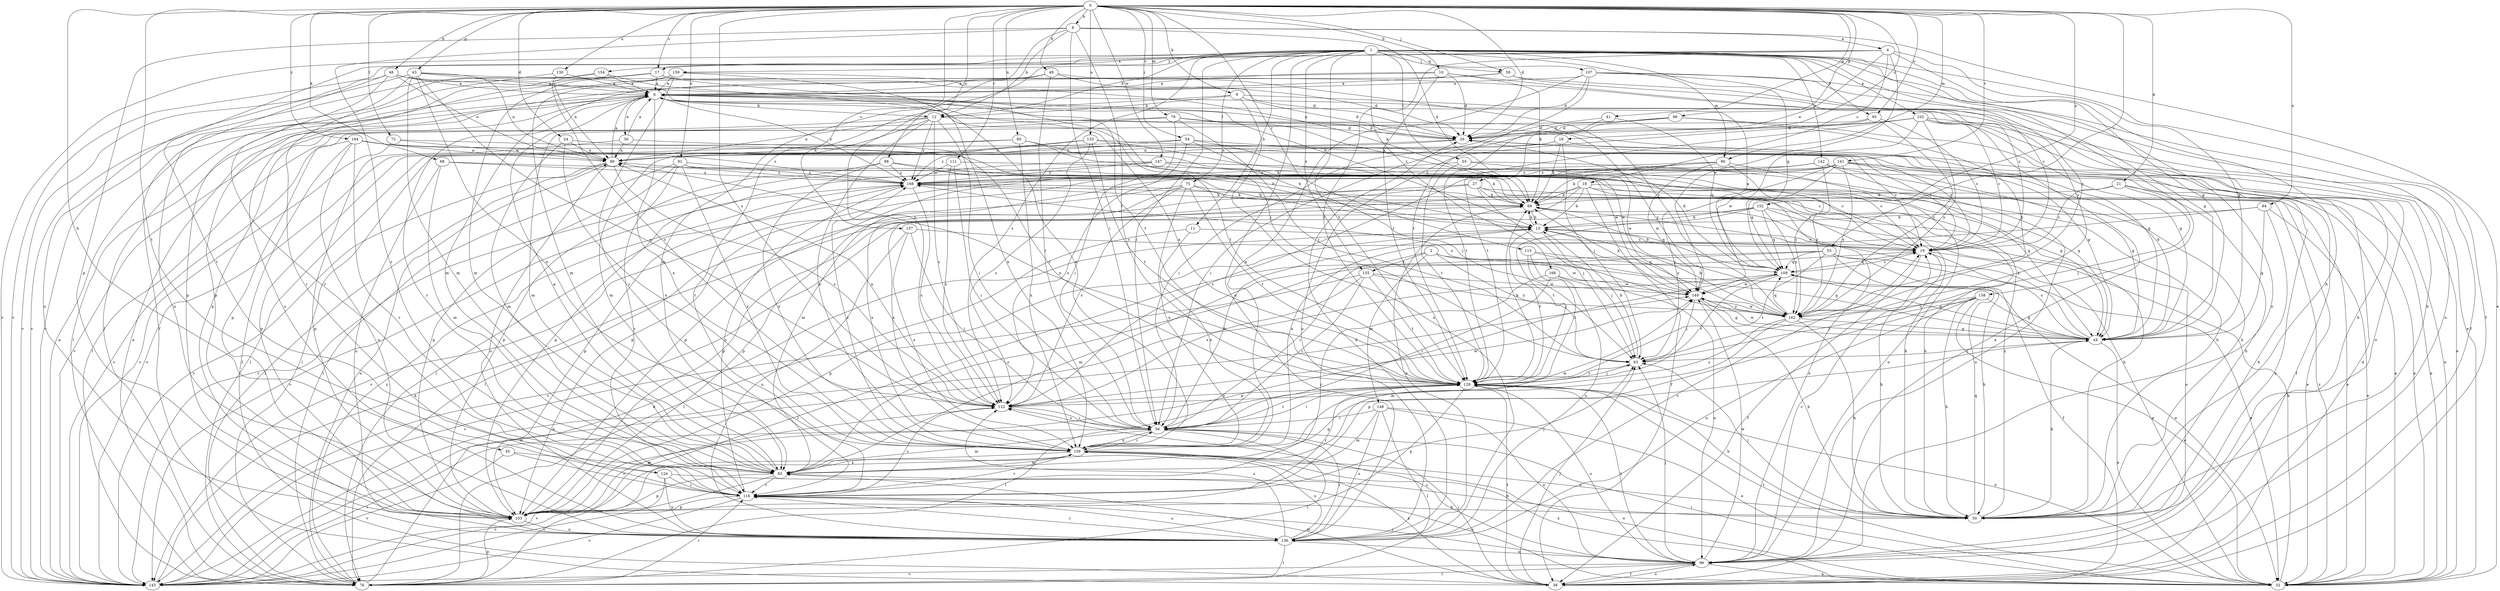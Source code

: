 strict digraph  {
0;
1;
2;
4;
6;
8;
9;
10;
11;
12;
13;
16;
17;
18;
19;
21;
24;
26;
27;
30;
32;
38;
41;
43;
44;
45;
48;
49;
50;
53;
54;
55;
56;
59;
63;
68;
69;
72;
75;
76;
79;
80;
83;
85;
88;
89;
91;
94;
95;
96;
98;
102;
103;
107;
109;
111;
115;
116;
122;
124;
129;
130;
133;
136;
137;
141;
142;
143;
147;
148;
149;
152;
154;
155;
156;
158;
159;
162;
164;
166;
168;
0 -> 8  [label=b];
0 -> 9  [label=b];
0 -> 10  [label=b];
0 -> 16  [label=c];
0 -> 17  [label=c];
0 -> 21  [label=d];
0 -> 24  [label=d];
0 -> 26  [label=d];
0 -> 41  [label=g];
0 -> 43  [label=g];
0 -> 45  [label=h];
0 -> 48  [label=h];
0 -> 49  [label=h];
0 -> 53  [label=i];
0 -> 54  [label=i];
0 -> 59  [label=j];
0 -> 68  [label=k];
0 -> 72  [label=l];
0 -> 79  [label=m];
0 -> 80  [label=m];
0 -> 85  [label=n];
0 -> 88  [label=n];
0 -> 91  [label=o];
0 -> 94  [label=o];
0 -> 95  [label=o];
0 -> 98  [label=p];
0 -> 111  [label=r];
0 -> 115  [label=r];
0 -> 122  [label=s];
0 -> 124  [label=t];
0 -> 130  [label=u];
0 -> 133  [label=u];
0 -> 137  [label=v];
0 -> 141  [label=v];
0 -> 147  [label=w];
0 -> 152  [label=x];
0 -> 164  [label=z];
1 -> 11  [label=b];
1 -> 12  [label=b];
1 -> 38  [label=f];
1 -> 44  [label=g];
1 -> 55  [label=i];
1 -> 56  [label=i];
1 -> 59  [label=j];
1 -> 75  [label=l];
1 -> 80  [label=m];
1 -> 83  [label=m];
1 -> 95  [label=o];
1 -> 96  [label=o];
1 -> 102  [label=p];
1 -> 107  [label=q];
1 -> 109  [label=q];
1 -> 122  [label=s];
1 -> 124  [label=t];
1 -> 129  [label=t];
1 -> 136  [label=u];
1 -> 142  [label=v];
1 -> 143  [label=v];
1 -> 154  [label=x];
1 -> 155  [label=x];
1 -> 158  [label=y];
1 -> 159  [label=y];
1 -> 162  [label=y];
1 -> 166  [label=z];
2 -> 44  [label=g];
2 -> 56  [label=i];
2 -> 63  [label=j];
2 -> 148  [label=w];
2 -> 149  [label=w];
2 -> 155  [label=x];
4 -> 17  [label=c];
4 -> 18  [label=c];
4 -> 27  [label=e];
4 -> 44  [label=g];
4 -> 50  [label=h];
4 -> 129  [label=t];
4 -> 143  [label=v];
4 -> 149  [label=w];
6 -> 12  [label=b];
6 -> 30  [label=e];
6 -> 69  [label=k];
6 -> 76  [label=l];
6 -> 103  [label=p];
6 -> 116  [label=r];
6 -> 129  [label=t];
6 -> 156  [label=x];
6 -> 168  [label=z];
8 -> 4  [label=a];
8 -> 12  [label=b];
8 -> 32  [label=e];
8 -> 56  [label=i];
8 -> 69  [label=k];
8 -> 103  [label=p];
8 -> 116  [label=r];
8 -> 122  [label=s];
8 -> 129  [label=t];
9 -> 12  [label=b];
9 -> 26  [label=d];
9 -> 50  [label=h];
9 -> 116  [label=r];
9 -> 136  [label=u];
10 -> 6  [label=a];
10 -> 19  [label=c];
10 -> 26  [label=d];
10 -> 69  [label=k];
10 -> 103  [label=p];
10 -> 129  [label=t];
11 -> 19  [label=c];
11 -> 76  [label=l];
11 -> 156  [label=x];
12 -> 26  [label=d];
12 -> 44  [label=g];
12 -> 56  [label=i];
12 -> 83  [label=m];
12 -> 89  [label=n];
12 -> 122  [label=s];
12 -> 143  [label=v];
12 -> 156  [label=x];
12 -> 168  [label=z];
13 -> 19  [label=c];
13 -> 63  [label=j];
13 -> 69  [label=k];
13 -> 103  [label=p];
13 -> 129  [label=t];
13 -> 162  [label=y];
16 -> 32  [label=e];
16 -> 63  [label=j];
16 -> 69  [label=k];
16 -> 89  [label=n];
16 -> 168  [label=z];
17 -> 6  [label=a];
17 -> 69  [label=k];
17 -> 83  [label=m];
17 -> 129  [label=t];
17 -> 136  [label=u];
17 -> 143  [label=v];
18 -> 13  [label=b];
18 -> 32  [label=e];
18 -> 38  [label=f];
18 -> 50  [label=h];
18 -> 69  [label=k];
18 -> 96  [label=o];
18 -> 103  [label=p];
18 -> 156  [label=x];
19 -> 13  [label=b];
19 -> 32  [label=e];
19 -> 38  [label=f];
19 -> 50  [label=h];
19 -> 109  [label=q];
21 -> 19  [label=c];
21 -> 50  [label=h];
21 -> 63  [label=j];
21 -> 69  [label=k];
21 -> 96  [label=o];
24 -> 83  [label=m];
24 -> 89  [label=n];
24 -> 129  [label=t];
24 -> 156  [label=x];
26 -> 6  [label=a];
26 -> 76  [label=l];
26 -> 89  [label=n];
27 -> 19  [label=c];
27 -> 50  [label=h];
27 -> 63  [label=j];
27 -> 69  [label=k];
27 -> 76  [label=l];
27 -> 156  [label=x];
30 -> 6  [label=a];
30 -> 19  [label=c];
30 -> 89  [label=n];
30 -> 103  [label=p];
32 -> 56  [label=i];
32 -> 69  [label=k];
32 -> 129  [label=t];
32 -> 156  [label=x];
32 -> 168  [label=z];
38 -> 6  [label=a];
38 -> 26  [label=d];
38 -> 56  [label=i];
38 -> 63  [label=j];
38 -> 83  [label=m];
38 -> 96  [label=o];
38 -> 129  [label=t];
38 -> 156  [label=x];
41 -> 26  [label=d];
41 -> 56  [label=i];
41 -> 109  [label=q];
43 -> 6  [label=a];
43 -> 32  [label=e];
43 -> 83  [label=m];
43 -> 89  [label=n];
43 -> 116  [label=r];
43 -> 122  [label=s];
43 -> 136  [label=u];
43 -> 156  [label=x];
44 -> 19  [label=c];
44 -> 26  [label=d];
44 -> 32  [label=e];
44 -> 50  [label=h];
44 -> 63  [label=j];
44 -> 69  [label=k];
44 -> 149  [label=w];
45 -> 83  [label=m];
45 -> 116  [label=r];
45 -> 143  [label=v];
48 -> 6  [label=a];
48 -> 13  [label=b];
48 -> 63  [label=j];
48 -> 89  [label=n];
48 -> 116  [label=r];
48 -> 136  [label=u];
48 -> 143  [label=v];
49 -> 6  [label=a];
49 -> 26  [label=d];
49 -> 56  [label=i];
49 -> 83  [label=m];
49 -> 162  [label=y];
50 -> 63  [label=j];
50 -> 109  [label=q];
50 -> 156  [label=x];
50 -> 168  [label=z];
53 -> 32  [label=e];
53 -> 38  [label=f];
53 -> 50  [label=h];
53 -> 76  [label=l];
53 -> 83  [label=m];
53 -> 109  [label=q];
53 -> 129  [label=t];
54 -> 19  [label=c];
54 -> 63  [label=j];
54 -> 76  [label=l];
54 -> 89  [label=n];
54 -> 122  [label=s];
54 -> 149  [label=w];
55 -> 50  [label=h];
55 -> 129  [label=t];
55 -> 149  [label=w];
55 -> 168  [label=z];
56 -> 13  [label=b];
56 -> 76  [label=l];
56 -> 83  [label=m];
56 -> 122  [label=s];
56 -> 129  [label=t];
56 -> 156  [label=x];
59 -> 6  [label=a];
59 -> 44  [label=g];
59 -> 76  [label=l];
59 -> 162  [label=y];
63 -> 13  [label=b];
63 -> 129  [label=t];
68 -> 44  [label=g];
68 -> 83  [label=m];
68 -> 136  [label=u];
68 -> 168  [label=z];
69 -> 13  [label=b];
69 -> 109  [label=q];
69 -> 136  [label=u];
72 -> 13  [label=b];
72 -> 89  [label=n];
72 -> 143  [label=v];
75 -> 32  [label=e];
75 -> 69  [label=k];
75 -> 103  [label=p];
75 -> 122  [label=s];
75 -> 129  [label=t];
75 -> 143  [label=v];
75 -> 156  [label=x];
76 -> 6  [label=a];
76 -> 13  [label=b];
76 -> 89  [label=n];
76 -> 103  [label=p];
76 -> 116  [label=r];
76 -> 168  [label=z];
79 -> 26  [label=d];
79 -> 56  [label=i];
79 -> 63  [label=j];
79 -> 76  [label=l];
79 -> 83  [label=m];
79 -> 162  [label=y];
80 -> 44  [label=g];
80 -> 69  [label=k];
80 -> 103  [label=p];
80 -> 149  [label=w];
80 -> 162  [label=y];
80 -> 168  [label=z];
83 -> 6  [label=a];
83 -> 19  [label=c];
83 -> 32  [label=e];
83 -> 103  [label=p];
83 -> 116  [label=r];
83 -> 143  [label=v];
83 -> 156  [label=x];
85 -> 13  [label=b];
85 -> 69  [label=k];
85 -> 89  [label=n];
85 -> 143  [label=v];
85 -> 156  [label=x];
88 -> 13  [label=b];
88 -> 19  [label=c];
88 -> 103  [label=p];
88 -> 156  [label=x];
88 -> 168  [label=z];
89 -> 6  [label=a];
89 -> 76  [label=l];
89 -> 122  [label=s];
89 -> 136  [label=u];
89 -> 143  [label=v];
89 -> 168  [label=z];
91 -> 19  [label=c];
91 -> 76  [label=l];
91 -> 96  [label=o];
91 -> 103  [label=p];
91 -> 116  [label=r];
91 -> 156  [label=x];
91 -> 168  [label=z];
94 -> 13  [label=b];
94 -> 32  [label=e];
94 -> 44  [label=g];
94 -> 50  [label=h];
94 -> 156  [label=x];
95 -> 19  [label=c];
95 -> 26  [label=d];
95 -> 56  [label=i];
95 -> 162  [label=y];
96 -> 19  [label=c];
96 -> 32  [label=e];
96 -> 38  [label=f];
96 -> 63  [label=j];
96 -> 76  [label=l];
96 -> 116  [label=r];
96 -> 122  [label=s];
96 -> 129  [label=t];
96 -> 143  [label=v];
96 -> 149  [label=w];
98 -> 26  [label=d];
98 -> 50  [label=h];
98 -> 103  [label=p];
98 -> 129  [label=t];
98 -> 162  [label=y];
102 -> 19  [label=c];
102 -> 26  [label=d];
102 -> 32  [label=e];
102 -> 44  [label=g];
102 -> 96  [label=o];
102 -> 129  [label=t];
102 -> 136  [label=u];
102 -> 149  [label=w];
102 -> 162  [label=y];
103 -> 44  [label=g];
103 -> 122  [label=s];
103 -> 136  [label=u];
107 -> 6  [label=a];
107 -> 19  [label=c];
107 -> 26  [label=d];
107 -> 38  [label=f];
107 -> 96  [label=o];
107 -> 129  [label=t];
107 -> 156  [label=x];
109 -> 6  [label=a];
109 -> 19  [label=c];
109 -> 26  [label=d];
109 -> 44  [label=g];
109 -> 103  [label=p];
109 -> 129  [label=t];
109 -> 149  [label=w];
111 -> 19  [label=c];
111 -> 56  [label=i];
111 -> 122  [label=s];
111 -> 168  [label=z];
115 -> 32  [label=e];
115 -> 109  [label=q];
115 -> 129  [label=t];
115 -> 136  [label=u];
116 -> 50  [label=h];
116 -> 63  [label=j];
116 -> 103  [label=p];
116 -> 122  [label=s];
116 -> 136  [label=u];
116 -> 143  [label=v];
116 -> 168  [label=z];
122 -> 56  [label=i];
122 -> 89  [label=n];
122 -> 149  [label=w];
124 -> 50  [label=h];
124 -> 116  [label=r];
124 -> 136  [label=u];
124 -> 143  [label=v];
129 -> 6  [label=a];
129 -> 32  [label=e];
129 -> 50  [label=h];
129 -> 56  [label=i];
129 -> 63  [label=j];
129 -> 69  [label=k];
129 -> 76  [label=l];
129 -> 89  [label=n];
129 -> 96  [label=o];
129 -> 103  [label=p];
129 -> 116  [label=r];
129 -> 122  [label=s];
130 -> 6  [label=a];
130 -> 38  [label=f];
130 -> 122  [label=s];
133 -> 44  [label=g];
133 -> 89  [label=n];
133 -> 103  [label=p];
133 -> 122  [label=s];
133 -> 129  [label=t];
133 -> 149  [label=w];
136 -> 19  [label=c];
136 -> 26  [label=d];
136 -> 56  [label=i];
136 -> 76  [label=l];
136 -> 96  [label=o];
136 -> 116  [label=r];
136 -> 122  [label=s];
136 -> 156  [label=x];
137 -> 19  [label=c];
137 -> 56  [label=i];
137 -> 136  [label=u];
137 -> 156  [label=x];
141 -> 32  [label=e];
141 -> 38  [label=f];
141 -> 44  [label=g];
141 -> 63  [label=j];
141 -> 83  [label=m];
141 -> 109  [label=q];
141 -> 122  [label=s];
141 -> 162  [label=y];
141 -> 168  [label=z];
142 -> 32  [label=e];
142 -> 50  [label=h];
142 -> 76  [label=l];
142 -> 96  [label=o];
142 -> 103  [label=p];
142 -> 162  [label=y];
142 -> 168  [label=z];
143 -> 6  [label=a];
143 -> 56  [label=i];
143 -> 69  [label=k];
143 -> 109  [label=q];
143 -> 149  [label=w];
147 -> 32  [label=e];
147 -> 44  [label=g];
147 -> 69  [label=k];
147 -> 103  [label=p];
147 -> 143  [label=v];
147 -> 168  [label=z];
148 -> 32  [label=e];
148 -> 56  [label=i];
148 -> 76  [label=l];
148 -> 83  [label=m];
148 -> 96  [label=o];
148 -> 136  [label=u];
149 -> 44  [label=g];
149 -> 50  [label=h];
149 -> 63  [label=j];
149 -> 69  [label=k];
149 -> 162  [label=y];
152 -> 13  [label=b];
152 -> 50  [label=h];
152 -> 96  [label=o];
152 -> 109  [label=q];
152 -> 129  [label=t];
152 -> 143  [label=v];
152 -> 162  [label=y];
154 -> 6  [label=a];
154 -> 89  [label=n];
154 -> 143  [label=v];
154 -> 156  [label=x];
155 -> 56  [label=i];
155 -> 122  [label=s];
155 -> 129  [label=t];
155 -> 143  [label=v];
155 -> 149  [label=w];
155 -> 162  [label=y];
156 -> 32  [label=e];
156 -> 56  [label=i];
156 -> 83  [label=m];
156 -> 116  [label=r];
156 -> 143  [label=v];
156 -> 149  [label=w];
156 -> 168  [label=z];
158 -> 32  [label=e];
158 -> 44  [label=g];
158 -> 50  [label=h];
158 -> 63  [label=j];
158 -> 103  [label=p];
158 -> 136  [label=u];
158 -> 162  [label=y];
159 -> 6  [label=a];
159 -> 26  [label=d];
159 -> 83  [label=m];
159 -> 103  [label=p];
159 -> 116  [label=r];
159 -> 156  [label=x];
162 -> 13  [label=b];
162 -> 44  [label=g];
162 -> 50  [label=h];
162 -> 83  [label=m];
162 -> 109  [label=q];
162 -> 122  [label=s];
162 -> 149  [label=w];
162 -> 168  [label=z];
164 -> 19  [label=c];
164 -> 38  [label=f];
164 -> 89  [label=n];
164 -> 116  [label=r];
164 -> 136  [label=u];
164 -> 143  [label=v];
164 -> 168  [label=z];
166 -> 56  [label=i];
166 -> 96  [label=o];
166 -> 116  [label=r];
166 -> 149  [label=w];
168 -> 69  [label=k];
168 -> 103  [label=p];
168 -> 122  [label=s];
168 -> 143  [label=v];
}
